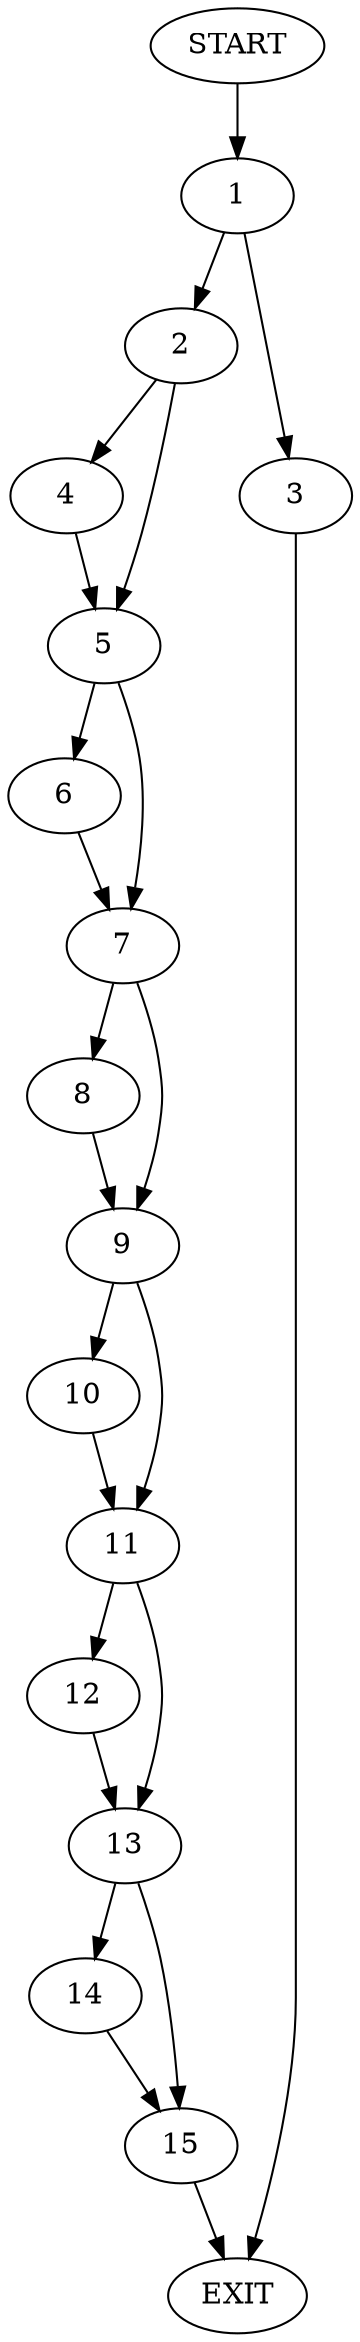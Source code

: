 digraph {
0 [label="START"]
16 [label="EXIT"]
0 -> 1
1 -> 2
1 -> 3
2 -> 4
2 -> 5
3 -> 16
5 -> 6
5 -> 7
4 -> 5
6 -> 7
7 -> 8
7 -> 9
9 -> 10
9 -> 11
8 -> 9
11 -> 12
11 -> 13
10 -> 11
13 -> 14
13 -> 15
12 -> 13
14 -> 15
15 -> 16
}
